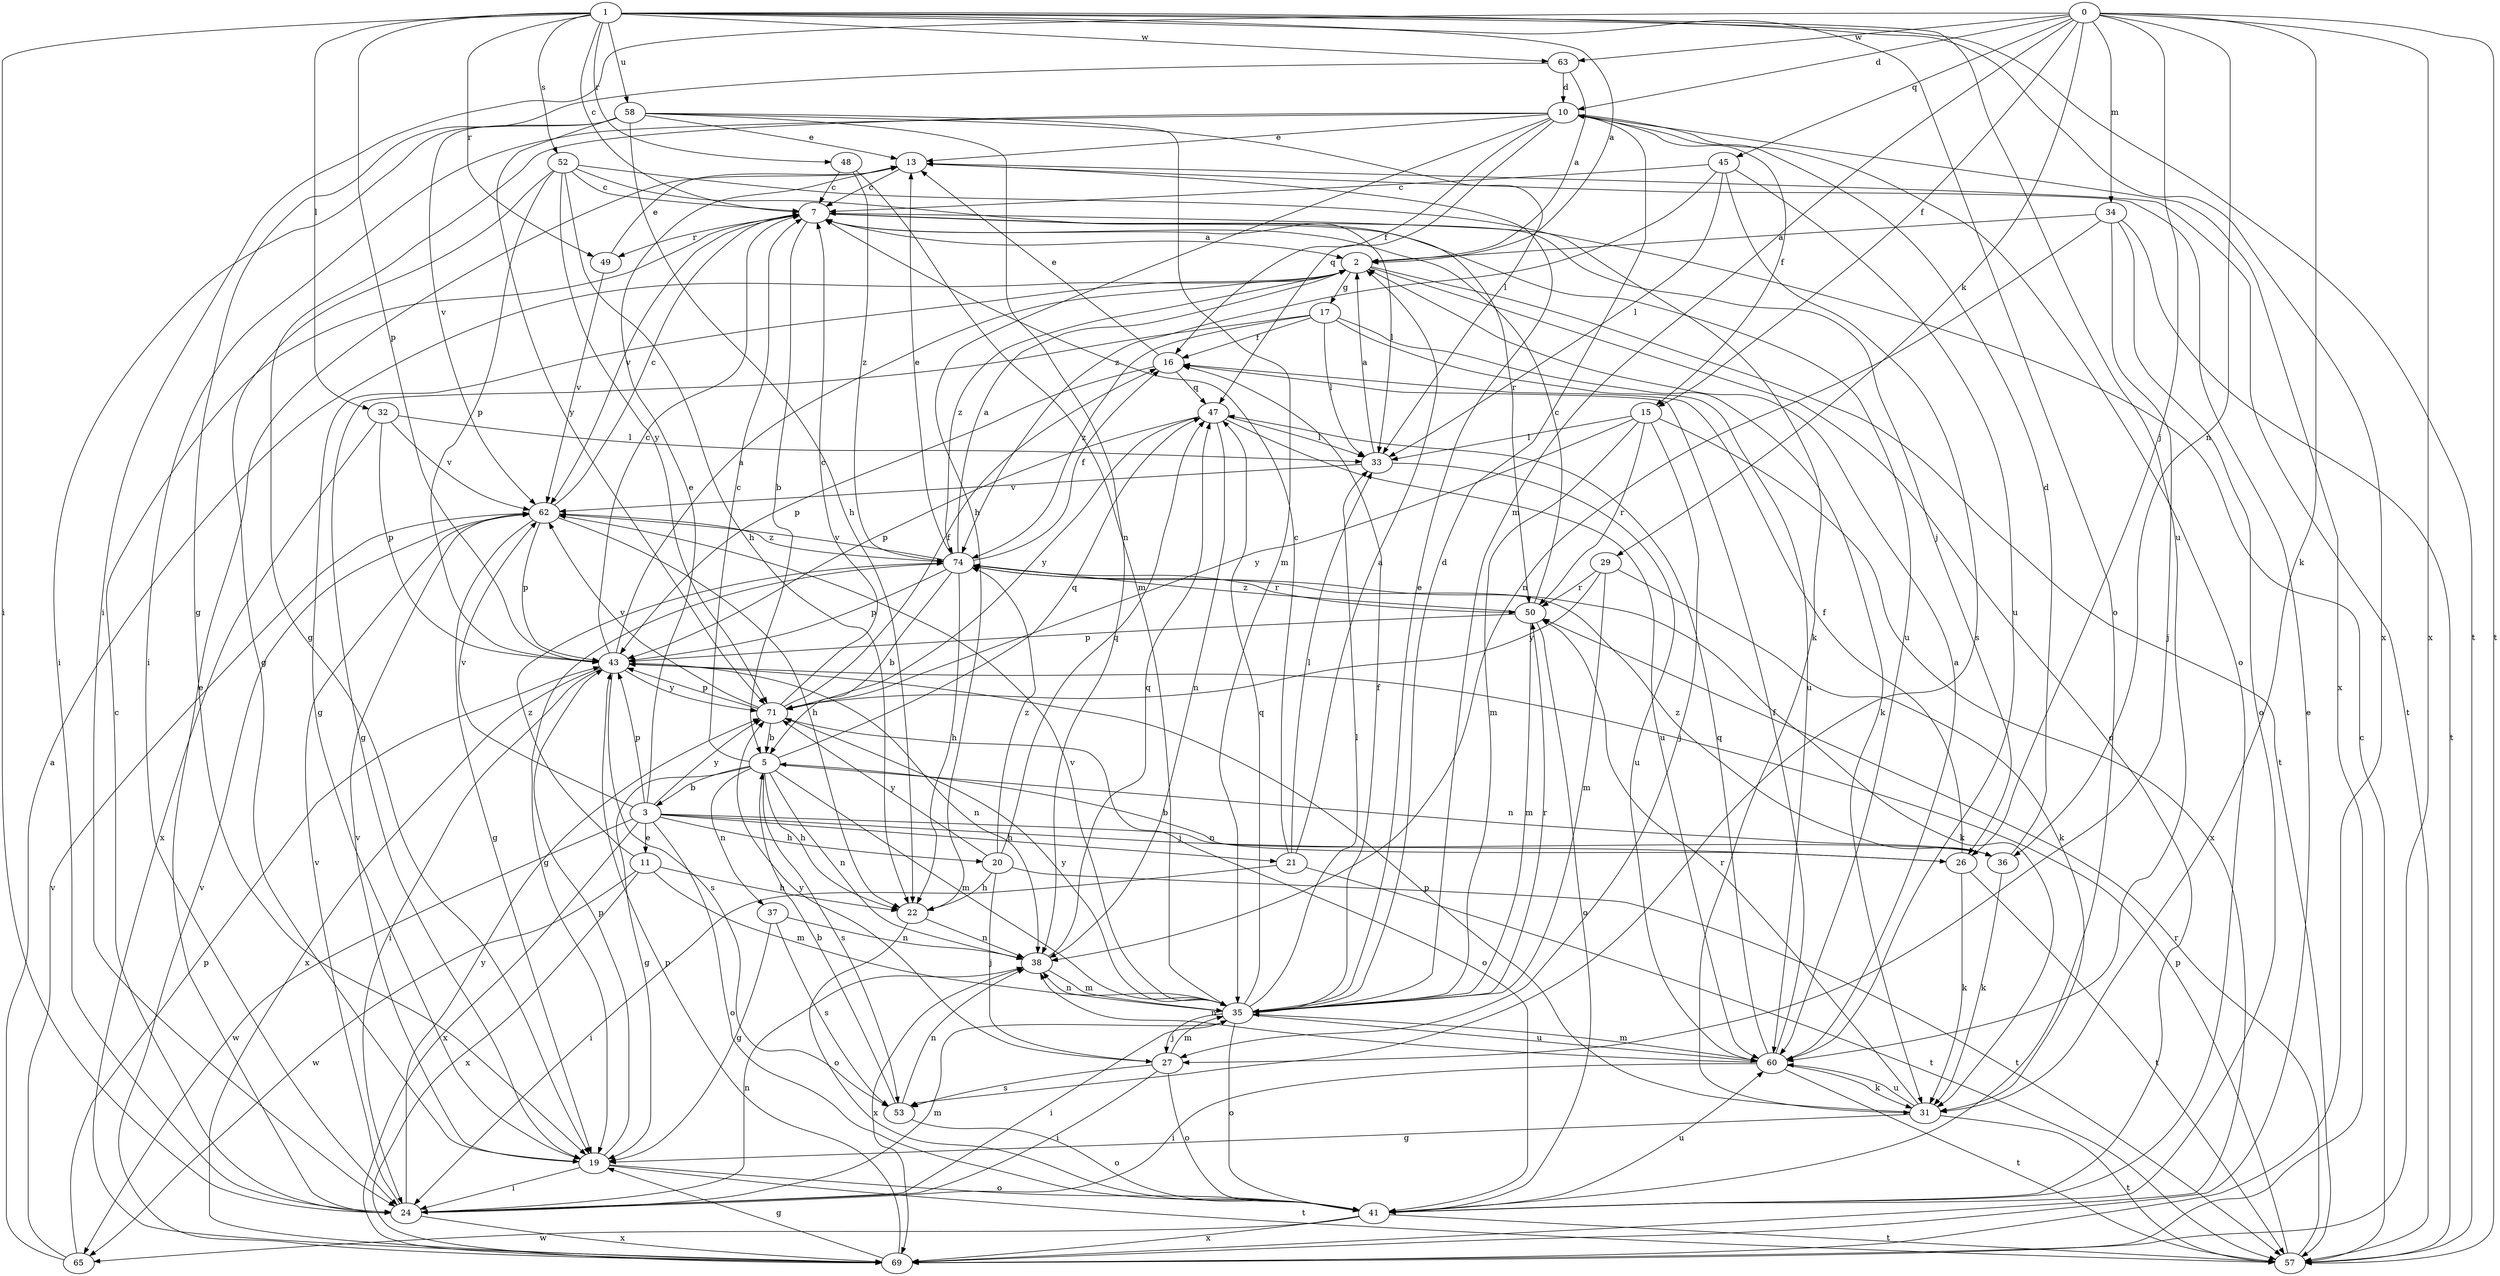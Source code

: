 strict digraph  {
0;
1;
2;
3;
5;
7;
10;
11;
13;
15;
16;
17;
19;
20;
21;
22;
24;
26;
27;
29;
31;
32;
33;
34;
35;
36;
37;
38;
41;
43;
45;
47;
48;
49;
50;
52;
53;
57;
58;
60;
62;
63;
65;
69;
71;
74;
0 -> 10  [label=d];
0 -> 15  [label=f];
0 -> 24  [label=i];
0 -> 26  [label=j];
0 -> 29  [label=k];
0 -> 31  [label=k];
0 -> 34  [label=m];
0 -> 35  [label=m];
0 -> 36  [label=n];
0 -> 45  [label=q];
0 -> 57  [label=t];
0 -> 63  [label=w];
0 -> 69  [label=x];
1 -> 2  [label=a];
1 -> 7  [label=c];
1 -> 24  [label=i];
1 -> 32  [label=l];
1 -> 41  [label=o];
1 -> 43  [label=p];
1 -> 48  [label=r];
1 -> 49  [label=r];
1 -> 52  [label=s];
1 -> 57  [label=t];
1 -> 58  [label=u];
1 -> 60  [label=u];
1 -> 63  [label=w];
1 -> 69  [label=x];
2 -> 17  [label=g];
2 -> 19  [label=g];
2 -> 41  [label=o];
2 -> 57  [label=t];
2 -> 74  [label=z];
3 -> 11  [label=e];
3 -> 13  [label=e];
3 -> 20  [label=h];
3 -> 21  [label=h];
3 -> 26  [label=j];
3 -> 36  [label=n];
3 -> 41  [label=o];
3 -> 43  [label=p];
3 -> 62  [label=v];
3 -> 65  [label=w];
3 -> 69  [label=x];
3 -> 71  [label=y];
5 -> 3  [label=b];
5 -> 7  [label=c];
5 -> 19  [label=g];
5 -> 22  [label=h];
5 -> 35  [label=m];
5 -> 36  [label=n];
5 -> 37  [label=n];
5 -> 38  [label=n];
5 -> 47  [label=q];
5 -> 53  [label=s];
7 -> 2  [label=a];
7 -> 5  [label=b];
7 -> 26  [label=j];
7 -> 33  [label=l];
7 -> 49  [label=r];
7 -> 60  [label=u];
7 -> 62  [label=v];
10 -> 13  [label=e];
10 -> 15  [label=f];
10 -> 16  [label=f];
10 -> 19  [label=g];
10 -> 22  [label=h];
10 -> 24  [label=i];
10 -> 41  [label=o];
10 -> 47  [label=q];
10 -> 69  [label=x];
11 -> 22  [label=h];
11 -> 35  [label=m];
11 -> 65  [label=w];
11 -> 69  [label=x];
11 -> 74  [label=z];
13 -> 7  [label=c];
13 -> 57  [label=t];
15 -> 27  [label=j];
15 -> 33  [label=l];
15 -> 35  [label=m];
15 -> 50  [label=r];
15 -> 69  [label=x];
15 -> 71  [label=y];
16 -> 13  [label=e];
16 -> 43  [label=p];
16 -> 47  [label=q];
17 -> 16  [label=f];
17 -> 19  [label=g];
17 -> 31  [label=k];
17 -> 33  [label=l];
17 -> 60  [label=u];
17 -> 74  [label=z];
19 -> 24  [label=i];
19 -> 41  [label=o];
19 -> 43  [label=p];
19 -> 57  [label=t];
19 -> 62  [label=v];
20 -> 22  [label=h];
20 -> 27  [label=j];
20 -> 47  [label=q];
20 -> 57  [label=t];
20 -> 71  [label=y];
20 -> 74  [label=z];
21 -> 2  [label=a];
21 -> 7  [label=c];
21 -> 24  [label=i];
21 -> 33  [label=l];
21 -> 57  [label=t];
22 -> 38  [label=n];
22 -> 41  [label=o];
24 -> 7  [label=c];
24 -> 13  [label=e];
24 -> 35  [label=m];
24 -> 38  [label=n];
24 -> 62  [label=v];
24 -> 69  [label=x];
24 -> 71  [label=y];
26 -> 5  [label=b];
26 -> 16  [label=f];
26 -> 31  [label=k];
26 -> 57  [label=t];
27 -> 24  [label=i];
27 -> 35  [label=m];
27 -> 41  [label=o];
27 -> 53  [label=s];
27 -> 71  [label=y];
29 -> 31  [label=k];
29 -> 35  [label=m];
29 -> 50  [label=r];
29 -> 71  [label=y];
31 -> 19  [label=g];
31 -> 43  [label=p];
31 -> 50  [label=r];
31 -> 57  [label=t];
31 -> 60  [label=u];
32 -> 33  [label=l];
32 -> 43  [label=p];
32 -> 62  [label=v];
32 -> 69  [label=x];
33 -> 2  [label=a];
33 -> 60  [label=u];
33 -> 62  [label=v];
34 -> 2  [label=a];
34 -> 27  [label=j];
34 -> 38  [label=n];
34 -> 41  [label=o];
34 -> 57  [label=t];
35 -> 10  [label=d];
35 -> 13  [label=e];
35 -> 16  [label=f];
35 -> 24  [label=i];
35 -> 27  [label=j];
35 -> 33  [label=l];
35 -> 38  [label=n];
35 -> 41  [label=o];
35 -> 47  [label=q];
35 -> 50  [label=r];
35 -> 60  [label=u];
35 -> 62  [label=v];
35 -> 71  [label=y];
36 -> 10  [label=d];
36 -> 31  [label=k];
36 -> 74  [label=z];
37 -> 19  [label=g];
37 -> 38  [label=n];
37 -> 53  [label=s];
38 -> 35  [label=m];
38 -> 47  [label=q];
38 -> 69  [label=x];
41 -> 57  [label=t];
41 -> 60  [label=u];
41 -> 65  [label=w];
41 -> 69  [label=x];
43 -> 2  [label=a];
43 -> 7  [label=c];
43 -> 24  [label=i];
43 -> 38  [label=n];
43 -> 53  [label=s];
43 -> 69  [label=x];
43 -> 71  [label=y];
45 -> 7  [label=c];
45 -> 33  [label=l];
45 -> 53  [label=s];
45 -> 60  [label=u];
45 -> 74  [label=z];
47 -> 33  [label=l];
47 -> 38  [label=n];
47 -> 43  [label=p];
47 -> 60  [label=u];
47 -> 71  [label=y];
48 -> 7  [label=c];
48 -> 35  [label=m];
48 -> 74  [label=z];
49 -> 13  [label=e];
49 -> 62  [label=v];
50 -> 7  [label=c];
50 -> 35  [label=m];
50 -> 41  [label=o];
50 -> 43  [label=p];
50 -> 74  [label=z];
52 -> 7  [label=c];
52 -> 19  [label=g];
52 -> 22  [label=h];
52 -> 31  [label=k];
52 -> 43  [label=p];
52 -> 50  [label=r];
52 -> 71  [label=y];
53 -> 5  [label=b];
53 -> 38  [label=n];
53 -> 41  [label=o];
57 -> 7  [label=c];
57 -> 43  [label=p];
57 -> 50  [label=r];
58 -> 13  [label=e];
58 -> 22  [label=h];
58 -> 24  [label=i];
58 -> 33  [label=l];
58 -> 35  [label=m];
58 -> 38  [label=n];
58 -> 62  [label=v];
58 -> 71  [label=y];
60 -> 2  [label=a];
60 -> 16  [label=f];
60 -> 24  [label=i];
60 -> 31  [label=k];
60 -> 35  [label=m];
60 -> 38  [label=n];
60 -> 47  [label=q];
60 -> 57  [label=t];
62 -> 7  [label=c];
62 -> 19  [label=g];
62 -> 22  [label=h];
62 -> 43  [label=p];
62 -> 74  [label=z];
63 -> 2  [label=a];
63 -> 10  [label=d];
63 -> 19  [label=g];
65 -> 2  [label=a];
65 -> 43  [label=p];
65 -> 62  [label=v];
69 -> 13  [label=e];
69 -> 19  [label=g];
69 -> 43  [label=p];
69 -> 62  [label=v];
71 -> 5  [label=b];
71 -> 7  [label=c];
71 -> 16  [label=f];
71 -> 41  [label=o];
71 -> 43  [label=p];
71 -> 62  [label=v];
74 -> 2  [label=a];
74 -> 5  [label=b];
74 -> 13  [label=e];
74 -> 16  [label=f];
74 -> 19  [label=g];
74 -> 22  [label=h];
74 -> 31  [label=k];
74 -> 43  [label=p];
74 -> 50  [label=r];
74 -> 62  [label=v];
}
